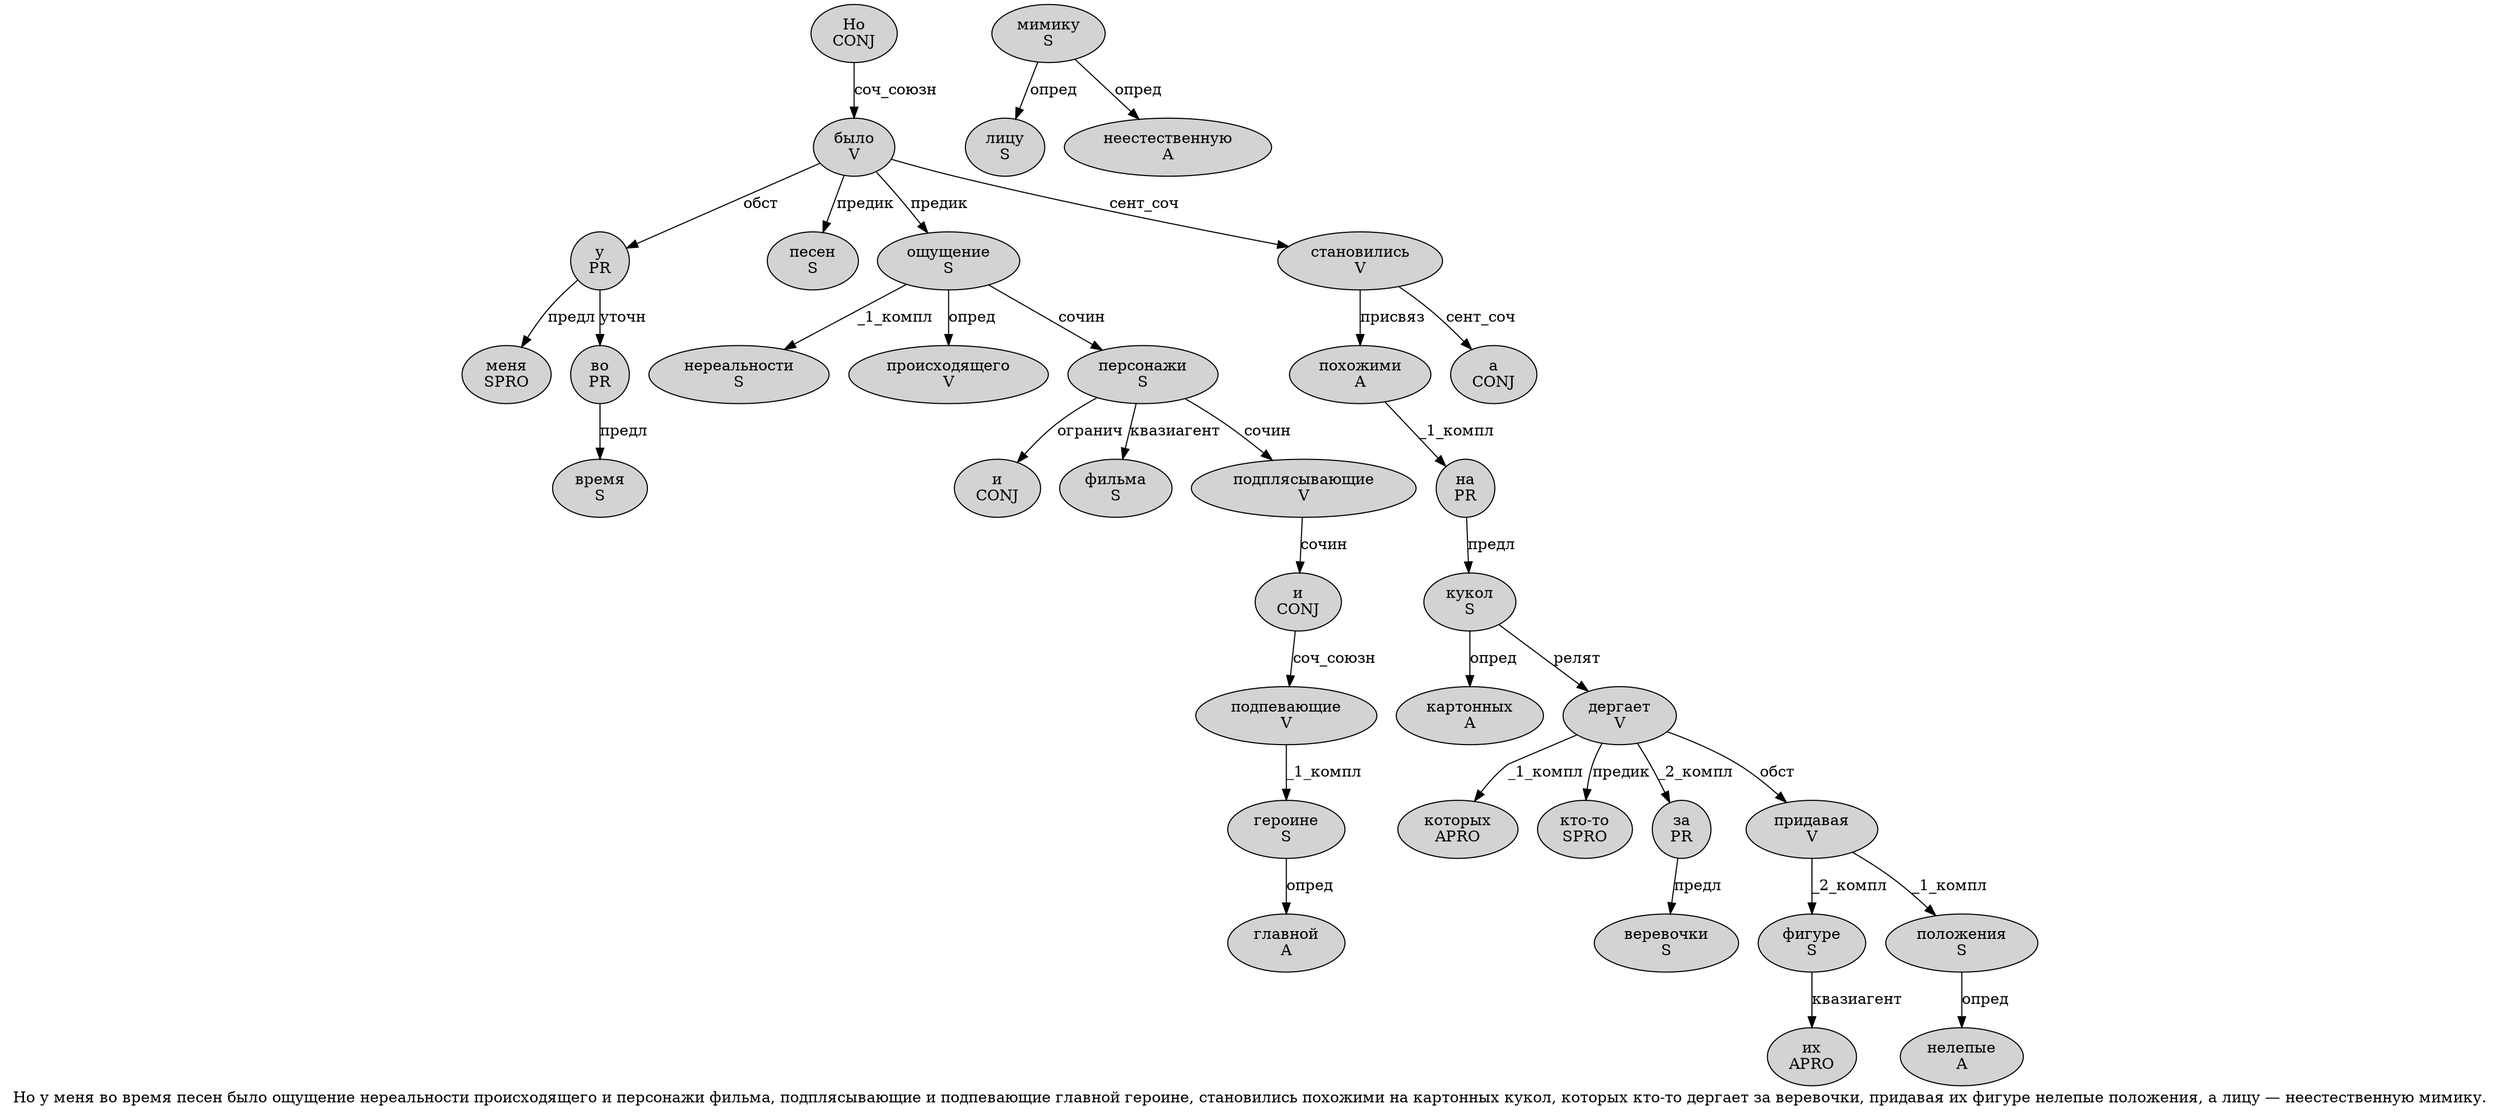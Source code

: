 digraph SENTENCE_2326 {
	graph [label="Но у меня во время песен было ощущение нереальности происходящего и персонажи фильма, подплясывающие и подпевающие главной героине, становились похожими на картонных кукол, которых кто-то дергает за веревочки, придавая их фигуре нелепые положения, а лицу — неестественную мимику."]
	node [style=filled]
		0 [label="Но
CONJ" color="" fillcolor=lightgray penwidth=1 shape=ellipse]
		1 [label="у
PR" color="" fillcolor=lightgray penwidth=1 shape=ellipse]
		2 [label="меня
SPRO" color="" fillcolor=lightgray penwidth=1 shape=ellipse]
		3 [label="во
PR" color="" fillcolor=lightgray penwidth=1 shape=ellipse]
		4 [label="время
S" color="" fillcolor=lightgray penwidth=1 shape=ellipse]
		5 [label="песен
S" color="" fillcolor=lightgray penwidth=1 shape=ellipse]
		6 [label="было
V" color="" fillcolor=lightgray penwidth=1 shape=ellipse]
		7 [label="ощущение
S" color="" fillcolor=lightgray penwidth=1 shape=ellipse]
		8 [label="нереальности
S" color="" fillcolor=lightgray penwidth=1 shape=ellipse]
		9 [label="происходящего
V" color="" fillcolor=lightgray penwidth=1 shape=ellipse]
		10 [label="и
CONJ" color="" fillcolor=lightgray penwidth=1 shape=ellipse]
		11 [label="персонажи
S" color="" fillcolor=lightgray penwidth=1 shape=ellipse]
		12 [label="фильма
S" color="" fillcolor=lightgray penwidth=1 shape=ellipse]
		14 [label="подплясывающие
V" color="" fillcolor=lightgray penwidth=1 shape=ellipse]
		15 [label="и
CONJ" color="" fillcolor=lightgray penwidth=1 shape=ellipse]
		16 [label="подпевающие
V" color="" fillcolor=lightgray penwidth=1 shape=ellipse]
		17 [label="главной
A" color="" fillcolor=lightgray penwidth=1 shape=ellipse]
		18 [label="героине
S" color="" fillcolor=lightgray penwidth=1 shape=ellipse]
		20 [label="становились
V" color="" fillcolor=lightgray penwidth=1 shape=ellipse]
		21 [label="похожими
A" color="" fillcolor=lightgray penwidth=1 shape=ellipse]
		22 [label="на
PR" color="" fillcolor=lightgray penwidth=1 shape=ellipse]
		23 [label="картонных
A" color="" fillcolor=lightgray penwidth=1 shape=ellipse]
		24 [label="кукол
S" color="" fillcolor=lightgray penwidth=1 shape=ellipse]
		26 [label="которых
APRO" color="" fillcolor=lightgray penwidth=1 shape=ellipse]
		27 [label="кто-то
SPRO" color="" fillcolor=lightgray penwidth=1 shape=ellipse]
		28 [label="дергает
V" color="" fillcolor=lightgray penwidth=1 shape=ellipse]
		29 [label="за
PR" color="" fillcolor=lightgray penwidth=1 shape=ellipse]
		30 [label="веревочки
S" color="" fillcolor=lightgray penwidth=1 shape=ellipse]
		32 [label="придавая
V" color="" fillcolor=lightgray penwidth=1 shape=ellipse]
		33 [label="их
APRO" color="" fillcolor=lightgray penwidth=1 shape=ellipse]
		34 [label="фигуре
S" color="" fillcolor=lightgray penwidth=1 shape=ellipse]
		35 [label="нелепые
A" color="" fillcolor=lightgray penwidth=1 shape=ellipse]
		36 [label="положения
S" color="" fillcolor=lightgray penwidth=1 shape=ellipse]
		38 [label="а
CONJ" color="" fillcolor=lightgray penwidth=1 shape=ellipse]
		39 [label="лицу
S" color="" fillcolor=lightgray penwidth=1 shape=ellipse]
		41 [label="неестественную
A" color="" fillcolor=lightgray penwidth=1 shape=ellipse]
		42 [label="мимику
S" color="" fillcolor=lightgray penwidth=1 shape=ellipse]
			16 -> 18 [label="_1_компл"]
			15 -> 16 [label="соч_союзн"]
			1 -> 2 [label="предл"]
			1 -> 3 [label="уточн"]
			21 -> 22 [label="_1_компл"]
			3 -> 4 [label="предл"]
			24 -> 23 [label="опред"]
			24 -> 28 [label="релят"]
			0 -> 6 [label="соч_союзн"]
			20 -> 21 [label="присвяз"]
			20 -> 38 [label="сент_соч"]
			14 -> 15 [label="сочин"]
			36 -> 35 [label="опред"]
			6 -> 1 [label="обст"]
			6 -> 5 [label="предик"]
			6 -> 7 [label="предик"]
			6 -> 20 [label="сент_соч"]
			11 -> 10 [label="огранич"]
			11 -> 12 [label="квазиагент"]
			11 -> 14 [label="сочин"]
			29 -> 30 [label="предл"]
			18 -> 17 [label="опред"]
			34 -> 33 [label="квазиагент"]
			32 -> 34 [label="_2_компл"]
			32 -> 36 [label="_1_компл"]
			7 -> 8 [label="_1_компл"]
			7 -> 9 [label="опред"]
			7 -> 11 [label="сочин"]
			22 -> 24 [label="предл"]
			42 -> 39 [label="опред"]
			42 -> 41 [label="опред"]
			28 -> 26 [label="_1_компл"]
			28 -> 27 [label="предик"]
			28 -> 29 [label="_2_компл"]
			28 -> 32 [label="обст"]
}